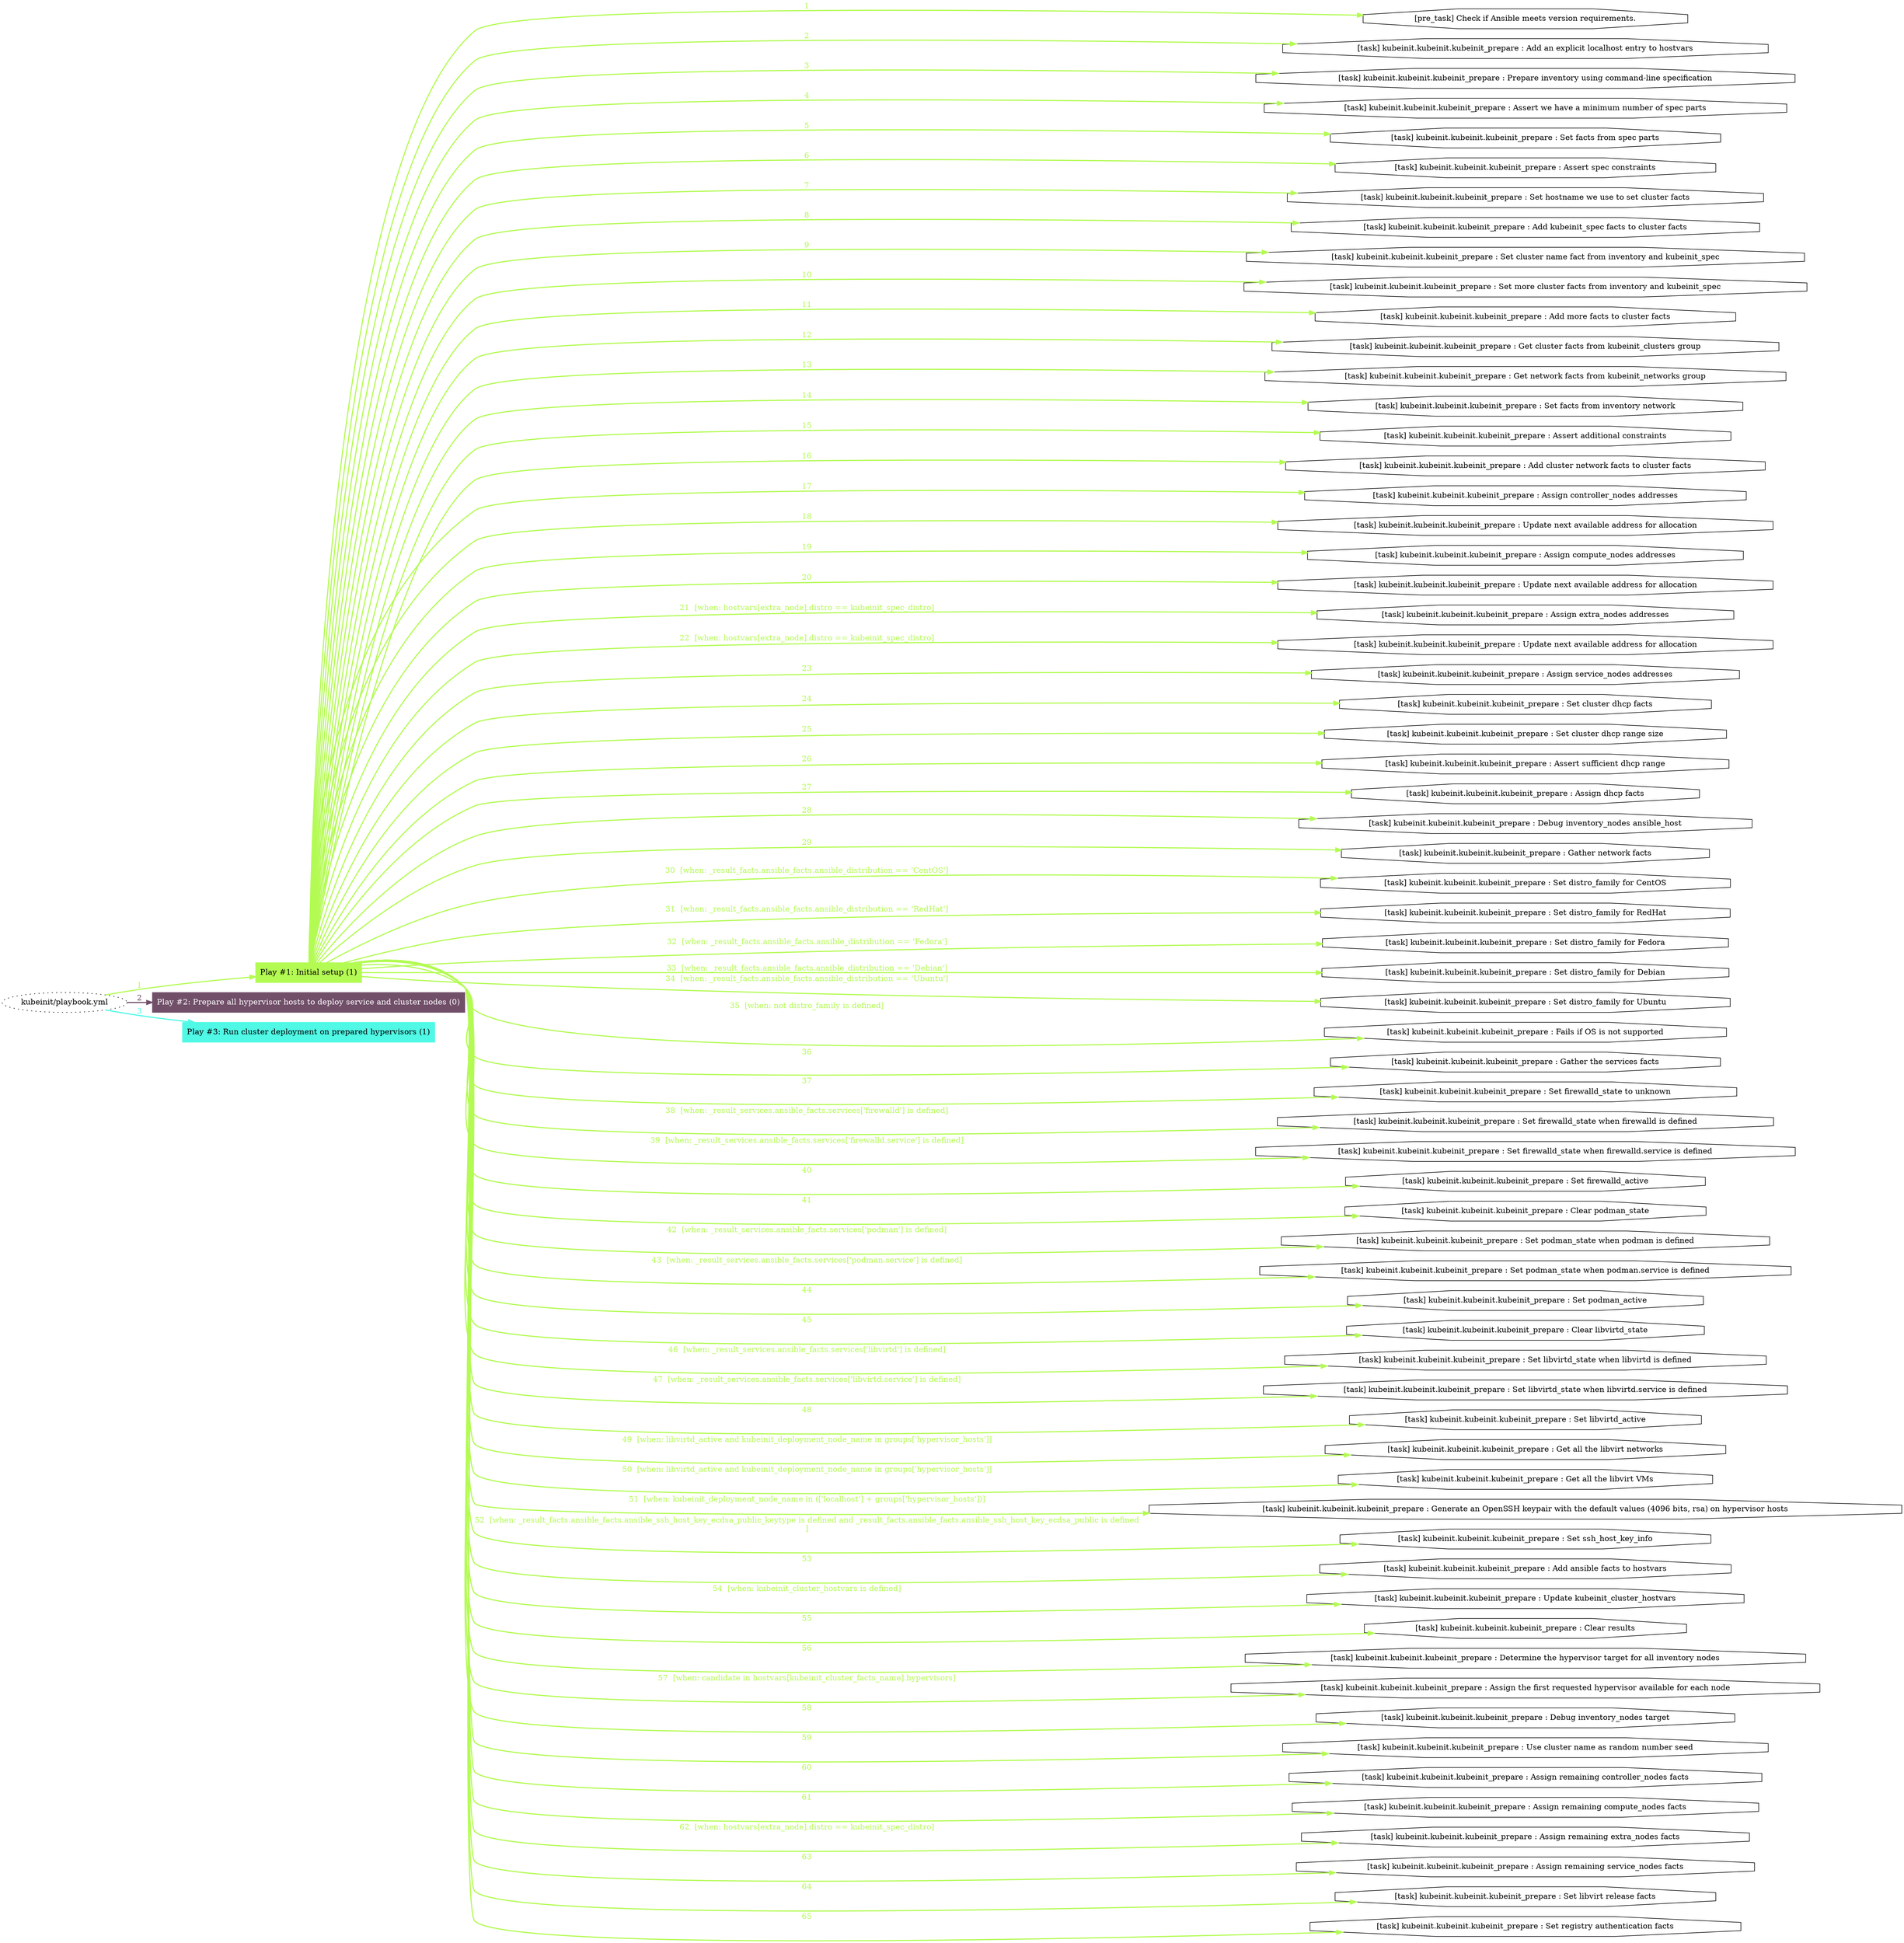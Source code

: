 digraph "kubeinit/playbook.yml "{
	graph [concentrate=true ordering=in rankdir=LR ratio=fill]
	edge [esep=5 sep=10]
	"kubeinit/playbook.yml" [id=root_node style=dotted]
	subgraph "Play #1: Initial setup (1) "{
		"Play #1: Initial setup (1)" [color="#b3fb53" fontcolor="#000000" id="play_dbd09d7d-def0-43e3-b917-aedf9511a833" shape=box style=filled tooltip=localhost]
		"kubeinit/playbook.yml" -> "Play #1: Initial setup (1)" [label=1 color="#b3fb53" fontcolor="#b3fb53" id="edge_03830e94-ee5d-4a65-95f1-3fc27db79681" style=bold]
		"pre_task_004ef989-9b74-4424-9a89-2fe721598ce1" [label="[pre_task] Check if Ansible meets version requirements." id="pre_task_004ef989-9b74-4424-9a89-2fe721598ce1" shape=octagon tooltip="[pre_task] Check if Ansible meets version requirements."]
		"Play #1: Initial setup (1)" -> "pre_task_004ef989-9b74-4424-9a89-2fe721598ce1" [label=1 color="#b3fb53" fontcolor="#b3fb53" id="edge_07d9a7d4-19e6-4898-9b24-53f899d37adc" style=bold]
		"task_9d71aa3d-1ac2-4fe6-b0af-d41a8431d118" [label="[task] kubeinit.kubeinit.kubeinit_prepare : Add an explicit localhost entry to hostvars" id="task_9d71aa3d-1ac2-4fe6-b0af-d41a8431d118" shape=octagon tooltip="[task] kubeinit.kubeinit.kubeinit_prepare : Add an explicit localhost entry to hostvars"]
		"Play #1: Initial setup (1)" -> "task_9d71aa3d-1ac2-4fe6-b0af-d41a8431d118" [label=2 color="#b3fb53" fontcolor="#b3fb53" id="edge_4b81d1a9-41d2-43c5-a1f4-672e4b98f3c5" style=bold]
		"task_c49fecdd-1dcd-4ddb-be13-da857f896857" [label="[task] kubeinit.kubeinit.kubeinit_prepare : Prepare inventory using command-line specification" id="task_c49fecdd-1dcd-4ddb-be13-da857f896857" shape=octagon tooltip="[task] kubeinit.kubeinit.kubeinit_prepare : Prepare inventory using command-line specification"]
		"Play #1: Initial setup (1)" -> "task_c49fecdd-1dcd-4ddb-be13-da857f896857" [label=3 color="#b3fb53" fontcolor="#b3fb53" id="edge_9702a75b-51d0-4c55-ba95-a3db9317c962" style=bold]
		"task_9d458194-5820-4456-a006-a0a45ef19d7b" [label="[task] kubeinit.kubeinit.kubeinit_prepare : Assert we have a minimum number of spec parts" id="task_9d458194-5820-4456-a006-a0a45ef19d7b" shape=octagon tooltip="[task] kubeinit.kubeinit.kubeinit_prepare : Assert we have a minimum number of spec parts"]
		"Play #1: Initial setup (1)" -> "task_9d458194-5820-4456-a006-a0a45ef19d7b" [label=4 color="#b3fb53" fontcolor="#b3fb53" id="edge_957386e0-56b8-40d5-906e-65236325cc59" style=bold]
		"task_aa430974-933e-4e7e-9403-70d1836c3062" [label="[task] kubeinit.kubeinit.kubeinit_prepare : Set facts from spec parts" id="task_aa430974-933e-4e7e-9403-70d1836c3062" shape=octagon tooltip="[task] kubeinit.kubeinit.kubeinit_prepare : Set facts from spec parts"]
		"Play #1: Initial setup (1)" -> "task_aa430974-933e-4e7e-9403-70d1836c3062" [label=5 color="#b3fb53" fontcolor="#b3fb53" id="edge_6b614f35-33a1-4860-8e4a-784c80696f3e" style=bold]
		"task_d6fe4a93-4a84-4a23-92c2-9e76f3bb6501" [label="[task] kubeinit.kubeinit.kubeinit_prepare : Assert spec constraints" id="task_d6fe4a93-4a84-4a23-92c2-9e76f3bb6501" shape=octagon tooltip="[task] kubeinit.kubeinit.kubeinit_prepare : Assert spec constraints"]
		"Play #1: Initial setup (1)" -> "task_d6fe4a93-4a84-4a23-92c2-9e76f3bb6501" [label=6 color="#b3fb53" fontcolor="#b3fb53" id="edge_54489eef-9835-4557-afc6-5c6e888af041" style=bold]
		"task_2e8e6f15-d2ef-4f48-bf09-563b7e4f1669" [label="[task] kubeinit.kubeinit.kubeinit_prepare : Set hostname we use to set cluster facts" id="task_2e8e6f15-d2ef-4f48-bf09-563b7e4f1669" shape=octagon tooltip="[task] kubeinit.kubeinit.kubeinit_prepare : Set hostname we use to set cluster facts"]
		"Play #1: Initial setup (1)" -> "task_2e8e6f15-d2ef-4f48-bf09-563b7e4f1669" [label=7 color="#b3fb53" fontcolor="#b3fb53" id="edge_f4c8fe48-2692-4bbb-a4da-6dc7be6b1091" style=bold]
		"task_3b906f43-87c7-4edf-9819-25b6575fa057" [label="[task] kubeinit.kubeinit.kubeinit_prepare : Add kubeinit_spec facts to cluster facts" id="task_3b906f43-87c7-4edf-9819-25b6575fa057" shape=octagon tooltip="[task] kubeinit.kubeinit.kubeinit_prepare : Add kubeinit_spec facts to cluster facts"]
		"Play #1: Initial setup (1)" -> "task_3b906f43-87c7-4edf-9819-25b6575fa057" [label=8 color="#b3fb53" fontcolor="#b3fb53" id="edge_92500374-65f4-44cb-bfe4-53f788c17384" style=bold]
		"task_833551ad-e83d-490c-908a-f28fdc36b675" [label="[task] kubeinit.kubeinit.kubeinit_prepare : Set cluster name fact from inventory and kubeinit_spec" id="task_833551ad-e83d-490c-908a-f28fdc36b675" shape=octagon tooltip="[task] kubeinit.kubeinit.kubeinit_prepare : Set cluster name fact from inventory and kubeinit_spec"]
		"Play #1: Initial setup (1)" -> "task_833551ad-e83d-490c-908a-f28fdc36b675" [label=9 color="#b3fb53" fontcolor="#b3fb53" id="edge_cad6837c-06bb-408b-8513-752bf893bddf" style=bold]
		"task_f167974b-56ab-4912-9b5a-78901ccd69b9" [label="[task] kubeinit.kubeinit.kubeinit_prepare : Set more cluster facts from inventory and kubeinit_spec" id="task_f167974b-56ab-4912-9b5a-78901ccd69b9" shape=octagon tooltip="[task] kubeinit.kubeinit.kubeinit_prepare : Set more cluster facts from inventory and kubeinit_spec"]
		"Play #1: Initial setup (1)" -> "task_f167974b-56ab-4912-9b5a-78901ccd69b9" [label=10 color="#b3fb53" fontcolor="#b3fb53" id="edge_15a6d1f5-40f6-4558-89c3-21804807a838" style=bold]
		"task_b50d0db8-27c4-4254-a034-ebfa6c123175" [label="[task] kubeinit.kubeinit.kubeinit_prepare : Add more facts to cluster facts" id="task_b50d0db8-27c4-4254-a034-ebfa6c123175" shape=octagon tooltip="[task] kubeinit.kubeinit.kubeinit_prepare : Add more facts to cluster facts"]
		"Play #1: Initial setup (1)" -> "task_b50d0db8-27c4-4254-a034-ebfa6c123175" [label=11 color="#b3fb53" fontcolor="#b3fb53" id="edge_c8316634-8cc1-4850-ac44-49614aa27d5a" style=bold]
		"task_162957f4-2508-4f66-913e-cb4feed1bb41" [label="[task] kubeinit.kubeinit.kubeinit_prepare : Get cluster facts from kubeinit_clusters group" id="task_162957f4-2508-4f66-913e-cb4feed1bb41" shape=octagon tooltip="[task] kubeinit.kubeinit.kubeinit_prepare : Get cluster facts from kubeinit_clusters group"]
		"Play #1: Initial setup (1)" -> "task_162957f4-2508-4f66-913e-cb4feed1bb41" [label=12 color="#b3fb53" fontcolor="#b3fb53" id="edge_76ec130a-5ab1-4650-8de2-0ac0a44aa00d" style=bold]
		"task_4a4dff38-da6c-40db-a8f6-78fa9fc0e14a" [label="[task] kubeinit.kubeinit.kubeinit_prepare : Get network facts from kubeinit_networks group" id="task_4a4dff38-da6c-40db-a8f6-78fa9fc0e14a" shape=octagon tooltip="[task] kubeinit.kubeinit.kubeinit_prepare : Get network facts from kubeinit_networks group"]
		"Play #1: Initial setup (1)" -> "task_4a4dff38-da6c-40db-a8f6-78fa9fc0e14a" [label=13 color="#b3fb53" fontcolor="#b3fb53" id="edge_8e9aa1ab-ffb8-4346-98ec-b95e43c8b135" style=bold]
		"task_6881b6bf-7991-4113-8f61-d90637841f15" [label="[task] kubeinit.kubeinit.kubeinit_prepare : Set facts from inventory network" id="task_6881b6bf-7991-4113-8f61-d90637841f15" shape=octagon tooltip="[task] kubeinit.kubeinit.kubeinit_prepare : Set facts from inventory network"]
		"Play #1: Initial setup (1)" -> "task_6881b6bf-7991-4113-8f61-d90637841f15" [label=14 color="#b3fb53" fontcolor="#b3fb53" id="edge_072e06e1-b5a7-4fd4-abba-b88f19d3277f" style=bold]
		"task_e89c59e0-de2b-4aad-9c6a-3079aa020683" [label="[task] kubeinit.kubeinit.kubeinit_prepare : Assert additional constraints" id="task_e89c59e0-de2b-4aad-9c6a-3079aa020683" shape=octagon tooltip="[task] kubeinit.kubeinit.kubeinit_prepare : Assert additional constraints"]
		"Play #1: Initial setup (1)" -> "task_e89c59e0-de2b-4aad-9c6a-3079aa020683" [label=15 color="#b3fb53" fontcolor="#b3fb53" id="edge_7f68ea93-3686-4c3d-b589-0398e6b2df30" style=bold]
		"task_30e5cc75-4888-415a-822e-1a78a25f68f3" [label="[task] kubeinit.kubeinit.kubeinit_prepare : Add cluster network facts to cluster facts" id="task_30e5cc75-4888-415a-822e-1a78a25f68f3" shape=octagon tooltip="[task] kubeinit.kubeinit.kubeinit_prepare : Add cluster network facts to cluster facts"]
		"Play #1: Initial setup (1)" -> "task_30e5cc75-4888-415a-822e-1a78a25f68f3" [label=16 color="#b3fb53" fontcolor="#b3fb53" id="edge_e7d2dcfc-01c4-43a4-b434-65fdf4305286" style=bold]
		"task_15864a60-c5cf-4dc3-bacc-1624b32e2dbc" [label="[task] kubeinit.kubeinit.kubeinit_prepare : Assign controller_nodes addresses" id="task_15864a60-c5cf-4dc3-bacc-1624b32e2dbc" shape=octagon tooltip="[task] kubeinit.kubeinit.kubeinit_prepare : Assign controller_nodes addresses"]
		"Play #1: Initial setup (1)" -> "task_15864a60-c5cf-4dc3-bacc-1624b32e2dbc" [label=17 color="#b3fb53" fontcolor="#b3fb53" id="edge_09ad50f5-30aa-4912-8493-e950581a3514" style=bold]
		"task_d973ebba-4123-4c5f-85ba-9f56ff1117f2" [label="[task] kubeinit.kubeinit.kubeinit_prepare : Update next available address for allocation" id="task_d973ebba-4123-4c5f-85ba-9f56ff1117f2" shape=octagon tooltip="[task] kubeinit.kubeinit.kubeinit_prepare : Update next available address for allocation"]
		"Play #1: Initial setup (1)" -> "task_d973ebba-4123-4c5f-85ba-9f56ff1117f2" [label=18 color="#b3fb53" fontcolor="#b3fb53" id="edge_41da9dc2-a903-47da-9d58-2eefe10fc427" style=bold]
		"task_bd6552e6-2c19-4d6d-9600-014db2c00ca2" [label="[task] kubeinit.kubeinit.kubeinit_prepare : Assign compute_nodes addresses" id="task_bd6552e6-2c19-4d6d-9600-014db2c00ca2" shape=octagon tooltip="[task] kubeinit.kubeinit.kubeinit_prepare : Assign compute_nodes addresses"]
		"Play #1: Initial setup (1)" -> "task_bd6552e6-2c19-4d6d-9600-014db2c00ca2" [label=19 color="#b3fb53" fontcolor="#b3fb53" id="edge_5b89bf34-0ae7-4210-b1b1-7d0f8057881a" style=bold]
		"task_9430f47d-ccda-44fb-9326-6d25e6f4295e" [label="[task] kubeinit.kubeinit.kubeinit_prepare : Update next available address for allocation" id="task_9430f47d-ccda-44fb-9326-6d25e6f4295e" shape=octagon tooltip="[task] kubeinit.kubeinit.kubeinit_prepare : Update next available address for allocation"]
		"Play #1: Initial setup (1)" -> "task_9430f47d-ccda-44fb-9326-6d25e6f4295e" [label=20 color="#b3fb53" fontcolor="#b3fb53" id="edge_0e029a9b-7900-4e10-bcab-44fb4dbab813" style=bold]
		"task_22c55aaa-302c-4563-8c60-661887df68e5" [label="[task] kubeinit.kubeinit.kubeinit_prepare : Assign extra_nodes addresses" id="task_22c55aaa-302c-4563-8c60-661887df68e5" shape=octagon tooltip="[task] kubeinit.kubeinit.kubeinit_prepare : Assign extra_nodes addresses"]
		"Play #1: Initial setup (1)" -> "task_22c55aaa-302c-4563-8c60-661887df68e5" [label="21  [when: hostvars[extra_node].distro == kubeinit_spec_distro]" color="#b3fb53" fontcolor="#b3fb53" id="edge_d5bab349-fcf7-4750-b809-925f1ed16f00" style=bold]
		"task_1974d464-b9e9-43c9-8c81-393204c6f6be" [label="[task] kubeinit.kubeinit.kubeinit_prepare : Update next available address for allocation" id="task_1974d464-b9e9-43c9-8c81-393204c6f6be" shape=octagon tooltip="[task] kubeinit.kubeinit.kubeinit_prepare : Update next available address for allocation"]
		"Play #1: Initial setup (1)" -> "task_1974d464-b9e9-43c9-8c81-393204c6f6be" [label="22  [when: hostvars[extra_node].distro == kubeinit_spec_distro]" color="#b3fb53" fontcolor="#b3fb53" id="edge_6a4aaaab-c36a-4b34-abfb-64478e498429" style=bold]
		"task_34953ec2-159d-4654-94b1-8f215ffd86be" [label="[task] kubeinit.kubeinit.kubeinit_prepare : Assign service_nodes addresses" id="task_34953ec2-159d-4654-94b1-8f215ffd86be" shape=octagon tooltip="[task] kubeinit.kubeinit.kubeinit_prepare : Assign service_nodes addresses"]
		"Play #1: Initial setup (1)" -> "task_34953ec2-159d-4654-94b1-8f215ffd86be" [label=23 color="#b3fb53" fontcolor="#b3fb53" id="edge_35209c85-a96f-4d51-ad31-a281c4da91ce" style=bold]
		"task_4bd70c22-7563-4c10-9def-38605ce77b28" [label="[task] kubeinit.kubeinit.kubeinit_prepare : Set cluster dhcp facts" id="task_4bd70c22-7563-4c10-9def-38605ce77b28" shape=octagon tooltip="[task] kubeinit.kubeinit.kubeinit_prepare : Set cluster dhcp facts"]
		"Play #1: Initial setup (1)" -> "task_4bd70c22-7563-4c10-9def-38605ce77b28" [label=24 color="#b3fb53" fontcolor="#b3fb53" id="edge_ef0f0742-654f-41c7-b2c2-e1dabb221dd2" style=bold]
		"task_ff340b48-b708-475e-aece-57971e25b74b" [label="[task] kubeinit.kubeinit.kubeinit_prepare : Set cluster dhcp range size" id="task_ff340b48-b708-475e-aece-57971e25b74b" shape=octagon tooltip="[task] kubeinit.kubeinit.kubeinit_prepare : Set cluster dhcp range size"]
		"Play #1: Initial setup (1)" -> "task_ff340b48-b708-475e-aece-57971e25b74b" [label=25 color="#b3fb53" fontcolor="#b3fb53" id="edge_3bdad90d-c553-47fb-a391-2387b2cbb30b" style=bold]
		"task_096f5859-2661-468e-b74c-e9b31f4e9550" [label="[task] kubeinit.kubeinit.kubeinit_prepare : Assert sufficient dhcp range" id="task_096f5859-2661-468e-b74c-e9b31f4e9550" shape=octagon tooltip="[task] kubeinit.kubeinit.kubeinit_prepare : Assert sufficient dhcp range"]
		"Play #1: Initial setup (1)" -> "task_096f5859-2661-468e-b74c-e9b31f4e9550" [label=26 color="#b3fb53" fontcolor="#b3fb53" id="edge_6b89a309-c953-491e-a68f-b7ea41f66c31" style=bold]
		"task_9e1546b2-f0a3-444e-97c4-110bb79f14a0" [label="[task] kubeinit.kubeinit.kubeinit_prepare : Assign dhcp facts" id="task_9e1546b2-f0a3-444e-97c4-110bb79f14a0" shape=octagon tooltip="[task] kubeinit.kubeinit.kubeinit_prepare : Assign dhcp facts"]
		"Play #1: Initial setup (1)" -> "task_9e1546b2-f0a3-444e-97c4-110bb79f14a0" [label=27 color="#b3fb53" fontcolor="#b3fb53" id="edge_9e9cda68-9d06-4bb3-8f92-bde7e592fb6f" style=bold]
		"task_7eb04b0d-38f3-4da5-a034-65759b0ed5a2" [label="[task] kubeinit.kubeinit.kubeinit_prepare : Debug inventory_nodes ansible_host" id="task_7eb04b0d-38f3-4da5-a034-65759b0ed5a2" shape=octagon tooltip="[task] kubeinit.kubeinit.kubeinit_prepare : Debug inventory_nodes ansible_host"]
		"Play #1: Initial setup (1)" -> "task_7eb04b0d-38f3-4da5-a034-65759b0ed5a2" [label=28 color="#b3fb53" fontcolor="#b3fb53" id="edge_6a57e4fd-13cd-4559-a033-9dd8b63ac7cf" style=bold]
		"task_68b73010-f984-4384-867f-67339544345c" [label="[task] kubeinit.kubeinit.kubeinit_prepare : Gather network facts" id="task_68b73010-f984-4384-867f-67339544345c" shape=octagon tooltip="[task] kubeinit.kubeinit.kubeinit_prepare : Gather network facts"]
		"Play #1: Initial setup (1)" -> "task_68b73010-f984-4384-867f-67339544345c" [label=29 color="#b3fb53" fontcolor="#b3fb53" id="edge_9f282ff4-65b5-45c1-9284-b7f260dcb0cc" style=bold]
		"task_7005eca7-9e23-47af-9ed3-5ad8c7fad3ed" [label="[task] kubeinit.kubeinit.kubeinit_prepare : Set distro_family for CentOS" id="task_7005eca7-9e23-47af-9ed3-5ad8c7fad3ed" shape=octagon tooltip="[task] kubeinit.kubeinit.kubeinit_prepare : Set distro_family for CentOS"]
		"Play #1: Initial setup (1)" -> "task_7005eca7-9e23-47af-9ed3-5ad8c7fad3ed" [label="30  [when: _result_facts.ansible_facts.ansible_distribution == 'CentOS']" color="#b3fb53" fontcolor="#b3fb53" id="edge_1560cfda-f792-443c-9784-cd4a1c27511f" style=bold]
		"task_a885d143-af64-4ee8-b65f-e90408ba81e9" [label="[task] kubeinit.kubeinit.kubeinit_prepare : Set distro_family for RedHat" id="task_a885d143-af64-4ee8-b65f-e90408ba81e9" shape=octagon tooltip="[task] kubeinit.kubeinit.kubeinit_prepare : Set distro_family for RedHat"]
		"Play #1: Initial setup (1)" -> "task_a885d143-af64-4ee8-b65f-e90408ba81e9" [label="31  [when: _result_facts.ansible_facts.ansible_distribution == 'RedHat']" color="#b3fb53" fontcolor="#b3fb53" id="edge_cdcab738-1335-4cb7-b3f5-164115ece361" style=bold]
		"task_05b4f09a-4f5f-4197-9495-b13b11143162" [label="[task] kubeinit.kubeinit.kubeinit_prepare : Set distro_family for Fedora" id="task_05b4f09a-4f5f-4197-9495-b13b11143162" shape=octagon tooltip="[task] kubeinit.kubeinit.kubeinit_prepare : Set distro_family for Fedora"]
		"Play #1: Initial setup (1)" -> "task_05b4f09a-4f5f-4197-9495-b13b11143162" [label="32  [when: _result_facts.ansible_facts.ansible_distribution == 'Fedora']" color="#b3fb53" fontcolor="#b3fb53" id="edge_675c6d31-4f6d-401b-b72b-5268d07f30ec" style=bold]
		"task_a4cd9cf0-f3ff-4b7c-a8bb-0068ef1bd920" [label="[task] kubeinit.kubeinit.kubeinit_prepare : Set distro_family for Debian" id="task_a4cd9cf0-f3ff-4b7c-a8bb-0068ef1bd920" shape=octagon tooltip="[task] kubeinit.kubeinit.kubeinit_prepare : Set distro_family for Debian"]
		"Play #1: Initial setup (1)" -> "task_a4cd9cf0-f3ff-4b7c-a8bb-0068ef1bd920" [label="33  [when: _result_facts.ansible_facts.ansible_distribution == 'Debian']" color="#b3fb53" fontcolor="#b3fb53" id="edge_3ca63866-aec0-4b5b-a369-ac0514b9b5be" style=bold]
		"task_88bb1e7e-6914-4e81-a9e5-13dfb5ed8726" [label="[task] kubeinit.kubeinit.kubeinit_prepare : Set distro_family for Ubuntu" id="task_88bb1e7e-6914-4e81-a9e5-13dfb5ed8726" shape=octagon tooltip="[task] kubeinit.kubeinit.kubeinit_prepare : Set distro_family for Ubuntu"]
		"Play #1: Initial setup (1)" -> "task_88bb1e7e-6914-4e81-a9e5-13dfb5ed8726" [label="34  [when: _result_facts.ansible_facts.ansible_distribution == 'Ubuntu']" color="#b3fb53" fontcolor="#b3fb53" id="edge_34117934-ce8d-4c41-be32-2d591a6cc4b3" style=bold]
		"task_01f27393-07df-49c8-97bb-754195607a5e" [label="[task] kubeinit.kubeinit.kubeinit_prepare : Fails if OS is not supported" id="task_01f27393-07df-49c8-97bb-754195607a5e" shape=octagon tooltip="[task] kubeinit.kubeinit.kubeinit_prepare : Fails if OS is not supported"]
		"Play #1: Initial setup (1)" -> "task_01f27393-07df-49c8-97bb-754195607a5e" [label="35  [when: not distro_family is defined]" color="#b3fb53" fontcolor="#b3fb53" id="edge_7942d0dc-51c1-462e-8173-0c52758d5a21" style=bold]
		"task_f5a15b87-e330-47aa-8092-d74c55561f6d" [label="[task] kubeinit.kubeinit.kubeinit_prepare : Gather the services facts" id="task_f5a15b87-e330-47aa-8092-d74c55561f6d" shape=octagon tooltip="[task] kubeinit.kubeinit.kubeinit_prepare : Gather the services facts"]
		"Play #1: Initial setup (1)" -> "task_f5a15b87-e330-47aa-8092-d74c55561f6d" [label=36 color="#b3fb53" fontcolor="#b3fb53" id="edge_9ef6107f-4e18-42f4-aec7-f00d7d60ec5e" style=bold]
		"task_cbf45588-f679-497d-af7c-47b5536b95a5" [label="[task] kubeinit.kubeinit.kubeinit_prepare : Set firewalld_state to unknown" id="task_cbf45588-f679-497d-af7c-47b5536b95a5" shape=octagon tooltip="[task] kubeinit.kubeinit.kubeinit_prepare : Set firewalld_state to unknown"]
		"Play #1: Initial setup (1)" -> "task_cbf45588-f679-497d-af7c-47b5536b95a5" [label=37 color="#b3fb53" fontcolor="#b3fb53" id="edge_d4aac111-9f3a-477b-b6d0-deb9cb806ddd" style=bold]
		"task_473cc25f-0a7e-409a-9141-3c9b7815b04d" [label="[task] kubeinit.kubeinit.kubeinit_prepare : Set firewalld_state when firewalld is defined" id="task_473cc25f-0a7e-409a-9141-3c9b7815b04d" shape=octagon tooltip="[task] kubeinit.kubeinit.kubeinit_prepare : Set firewalld_state when firewalld is defined"]
		"Play #1: Initial setup (1)" -> "task_473cc25f-0a7e-409a-9141-3c9b7815b04d" [label="38  [when: _result_services.ansible_facts.services['firewalld'] is defined]" color="#b3fb53" fontcolor="#b3fb53" id="edge_15fd0f3c-973a-45c6-bd47-4a3f015a2ec9" style=bold]
		"task_3cf615fa-0774-41d9-b833-8778560fe0cb" [label="[task] kubeinit.kubeinit.kubeinit_prepare : Set firewalld_state when firewalld.service is defined" id="task_3cf615fa-0774-41d9-b833-8778560fe0cb" shape=octagon tooltip="[task] kubeinit.kubeinit.kubeinit_prepare : Set firewalld_state when firewalld.service is defined"]
		"Play #1: Initial setup (1)" -> "task_3cf615fa-0774-41d9-b833-8778560fe0cb" [label="39  [when: _result_services.ansible_facts.services['firewalld.service'] is defined]" color="#b3fb53" fontcolor="#b3fb53" id="edge_1821ea7c-4c1d-4d06-b039-e75f9d802bb8" style=bold]
		"task_be746ffd-8dc0-4dc8-a3a5-ff7c15329b5f" [label="[task] kubeinit.kubeinit.kubeinit_prepare : Set firewalld_active" id="task_be746ffd-8dc0-4dc8-a3a5-ff7c15329b5f" shape=octagon tooltip="[task] kubeinit.kubeinit.kubeinit_prepare : Set firewalld_active"]
		"Play #1: Initial setup (1)" -> "task_be746ffd-8dc0-4dc8-a3a5-ff7c15329b5f" [label=40 color="#b3fb53" fontcolor="#b3fb53" id="edge_b1f6d661-1852-4daa-be32-6c312e100a3e" style=bold]
		"task_a44266a0-70fe-41e4-aa21-f354c0095489" [label="[task] kubeinit.kubeinit.kubeinit_prepare : Clear podman_state" id="task_a44266a0-70fe-41e4-aa21-f354c0095489" shape=octagon tooltip="[task] kubeinit.kubeinit.kubeinit_prepare : Clear podman_state"]
		"Play #1: Initial setup (1)" -> "task_a44266a0-70fe-41e4-aa21-f354c0095489" [label=41 color="#b3fb53" fontcolor="#b3fb53" id="edge_4c5d36c2-f0c3-4fd4-ae3b-37e36d584207" style=bold]
		"task_a50696c6-80b7-4ea3-82b9-d69d486edc0c" [label="[task] kubeinit.kubeinit.kubeinit_prepare : Set podman_state when podman is defined" id="task_a50696c6-80b7-4ea3-82b9-d69d486edc0c" shape=octagon tooltip="[task] kubeinit.kubeinit.kubeinit_prepare : Set podman_state when podman is defined"]
		"Play #1: Initial setup (1)" -> "task_a50696c6-80b7-4ea3-82b9-d69d486edc0c" [label="42  [when: _result_services.ansible_facts.services['podman'] is defined]" color="#b3fb53" fontcolor="#b3fb53" id="edge_d2a0442c-e68a-412a-8b4f-5ad986fbf92d" style=bold]
		"task_1a5f1717-ec9a-4cb0-afce-b721e5774a5e" [label="[task] kubeinit.kubeinit.kubeinit_prepare : Set podman_state when podman.service is defined" id="task_1a5f1717-ec9a-4cb0-afce-b721e5774a5e" shape=octagon tooltip="[task] kubeinit.kubeinit.kubeinit_prepare : Set podman_state when podman.service is defined"]
		"Play #1: Initial setup (1)" -> "task_1a5f1717-ec9a-4cb0-afce-b721e5774a5e" [label="43  [when: _result_services.ansible_facts.services['podman.service'] is defined]" color="#b3fb53" fontcolor="#b3fb53" id="edge_04045ea0-5873-4b9d-89ee-9d35bd035740" style=bold]
		"task_de9a4303-ad9d-467b-ac2e-a96e7e5c8724" [label="[task] kubeinit.kubeinit.kubeinit_prepare : Set podman_active" id="task_de9a4303-ad9d-467b-ac2e-a96e7e5c8724" shape=octagon tooltip="[task] kubeinit.kubeinit.kubeinit_prepare : Set podman_active"]
		"Play #1: Initial setup (1)" -> "task_de9a4303-ad9d-467b-ac2e-a96e7e5c8724" [label=44 color="#b3fb53" fontcolor="#b3fb53" id="edge_94f97141-6b38-474f-a980-9d080249463b" style=bold]
		"task_684029cc-b054-4a2b-8570-9b8c1cd7bf2e" [label="[task] kubeinit.kubeinit.kubeinit_prepare : Clear libvirtd_state" id="task_684029cc-b054-4a2b-8570-9b8c1cd7bf2e" shape=octagon tooltip="[task] kubeinit.kubeinit.kubeinit_prepare : Clear libvirtd_state"]
		"Play #1: Initial setup (1)" -> "task_684029cc-b054-4a2b-8570-9b8c1cd7bf2e" [label=45 color="#b3fb53" fontcolor="#b3fb53" id="edge_e5a4f96c-f63f-4a16-b1ef-6c01e85c5268" style=bold]
		"task_23cc0904-13c2-498d-8d21-a00bf28b8342" [label="[task] kubeinit.kubeinit.kubeinit_prepare : Set libvirtd_state when libvirtd is defined" id="task_23cc0904-13c2-498d-8d21-a00bf28b8342" shape=octagon tooltip="[task] kubeinit.kubeinit.kubeinit_prepare : Set libvirtd_state when libvirtd is defined"]
		"Play #1: Initial setup (1)" -> "task_23cc0904-13c2-498d-8d21-a00bf28b8342" [label="46  [when: _result_services.ansible_facts.services['libvirtd'] is defined]" color="#b3fb53" fontcolor="#b3fb53" id="edge_33c751f2-2e76-45b0-81ef-5c84864398d3" style=bold]
		"task_e4d3994f-821e-406f-8709-91d92c0cd0bd" [label="[task] kubeinit.kubeinit.kubeinit_prepare : Set libvirtd_state when libvirtd.service is defined" id="task_e4d3994f-821e-406f-8709-91d92c0cd0bd" shape=octagon tooltip="[task] kubeinit.kubeinit.kubeinit_prepare : Set libvirtd_state when libvirtd.service is defined"]
		"Play #1: Initial setup (1)" -> "task_e4d3994f-821e-406f-8709-91d92c0cd0bd" [label="47  [when: _result_services.ansible_facts.services['libvirtd.service'] is defined]" color="#b3fb53" fontcolor="#b3fb53" id="edge_f3bcd27f-07d9-405b-85c4-1af061c4b400" style=bold]
		"task_7acd2058-ed04-4c05-ad60-4ff2ce2d5949" [label="[task] kubeinit.kubeinit.kubeinit_prepare : Set libvirtd_active" id="task_7acd2058-ed04-4c05-ad60-4ff2ce2d5949" shape=octagon tooltip="[task] kubeinit.kubeinit.kubeinit_prepare : Set libvirtd_active"]
		"Play #1: Initial setup (1)" -> "task_7acd2058-ed04-4c05-ad60-4ff2ce2d5949" [label=48 color="#b3fb53" fontcolor="#b3fb53" id="edge_d750a5a7-1ea4-4d78-8b9c-f22094e473bd" style=bold]
		"task_413da8d4-a853-461b-9613-cbda3cfe59be" [label="[task] kubeinit.kubeinit.kubeinit_prepare : Get all the libvirt networks" id="task_413da8d4-a853-461b-9613-cbda3cfe59be" shape=octagon tooltip="[task] kubeinit.kubeinit.kubeinit_prepare : Get all the libvirt networks"]
		"Play #1: Initial setup (1)" -> "task_413da8d4-a853-461b-9613-cbda3cfe59be" [label="49  [when: libvirtd_active and kubeinit_deployment_node_name in groups['hypervisor_hosts']]" color="#b3fb53" fontcolor="#b3fb53" id="edge_df12ffcc-6b26-40fb-9a7d-e2b25d7df630" style=bold]
		"task_c013c333-4ea9-4c82-b7c8-9d218ef25f77" [label="[task] kubeinit.kubeinit.kubeinit_prepare : Get all the libvirt VMs" id="task_c013c333-4ea9-4c82-b7c8-9d218ef25f77" shape=octagon tooltip="[task] kubeinit.kubeinit.kubeinit_prepare : Get all the libvirt VMs"]
		"Play #1: Initial setup (1)" -> "task_c013c333-4ea9-4c82-b7c8-9d218ef25f77" [label="50  [when: libvirtd_active and kubeinit_deployment_node_name in groups['hypervisor_hosts']]" color="#b3fb53" fontcolor="#b3fb53" id="edge_ce3062c9-6ea1-4e9d-8e86-8dc7cf810e36" style=bold]
		"task_ff8f07aa-125d-479d-b0c8-7ba39f0bdbf9" [label="[task] kubeinit.kubeinit.kubeinit_prepare : Generate an OpenSSH keypair with the default values (4096 bits, rsa) on hypervisor hosts" id="task_ff8f07aa-125d-479d-b0c8-7ba39f0bdbf9" shape=octagon tooltip="[task] kubeinit.kubeinit.kubeinit_prepare : Generate an OpenSSH keypair with the default values (4096 bits, rsa) on hypervisor hosts"]
		"Play #1: Initial setup (1)" -> "task_ff8f07aa-125d-479d-b0c8-7ba39f0bdbf9" [label="51  [when: kubeinit_deployment_node_name in (['localhost'] + groups['hypervisor_hosts'])]" color="#b3fb53" fontcolor="#b3fb53" id="edge_9266d62e-771e-471e-af81-da79b91ade31" style=bold]
		"task_b1c3d8e3-41e0-4d0b-87ad-fabe32ae9f33" [label="[task] kubeinit.kubeinit.kubeinit_prepare : Set ssh_host_key_info" id="task_b1c3d8e3-41e0-4d0b-87ad-fabe32ae9f33" shape=octagon tooltip="[task] kubeinit.kubeinit.kubeinit_prepare : Set ssh_host_key_info"]
		"Play #1: Initial setup (1)" -> "task_b1c3d8e3-41e0-4d0b-87ad-fabe32ae9f33" [label="52  [when: _result_facts.ansible_facts.ansible_ssh_host_key_ecdsa_public_keytype is defined and _result_facts.ansible_facts.ansible_ssh_host_key_ecdsa_public is defined
]" color="#b3fb53" fontcolor="#b3fb53" id="edge_9e6a0421-64ce-47fa-a679-8f1c4eefa8fe" style=bold]
		"task_e02279ca-cd0c-42a5-aa95-faaf16c1ad1d" [label="[task] kubeinit.kubeinit.kubeinit_prepare : Add ansible facts to hostvars" id="task_e02279ca-cd0c-42a5-aa95-faaf16c1ad1d" shape=octagon tooltip="[task] kubeinit.kubeinit.kubeinit_prepare : Add ansible facts to hostvars"]
		"Play #1: Initial setup (1)" -> "task_e02279ca-cd0c-42a5-aa95-faaf16c1ad1d" [label=53 color="#b3fb53" fontcolor="#b3fb53" id="edge_9419ad9d-ac07-440b-aef3-15898b8c8c82" style=bold]
		"task_42476561-b03c-40e2-8e96-e509e39fda29" [label="[task] kubeinit.kubeinit.kubeinit_prepare : Update kubeinit_cluster_hostvars" id="task_42476561-b03c-40e2-8e96-e509e39fda29" shape=octagon tooltip="[task] kubeinit.kubeinit.kubeinit_prepare : Update kubeinit_cluster_hostvars"]
		"Play #1: Initial setup (1)" -> "task_42476561-b03c-40e2-8e96-e509e39fda29" [label="54  [when: kubeinit_cluster_hostvars is defined]" color="#b3fb53" fontcolor="#b3fb53" id="edge_e82390fe-859d-4864-bea9-fbf390497e57" style=bold]
		"task_4ff81e3e-f75c-46eb-8f88-a4508780cd19" [label="[task] kubeinit.kubeinit.kubeinit_prepare : Clear results" id="task_4ff81e3e-f75c-46eb-8f88-a4508780cd19" shape=octagon tooltip="[task] kubeinit.kubeinit.kubeinit_prepare : Clear results"]
		"Play #1: Initial setup (1)" -> "task_4ff81e3e-f75c-46eb-8f88-a4508780cd19" [label=55 color="#b3fb53" fontcolor="#b3fb53" id="edge_8515f616-c4e6-4fc6-8ae8-3f4b6ecfbd4f" style=bold]
		"task_47554392-fd3f-4b44-af24-4f2f1d2635db" [label="[task] kubeinit.kubeinit.kubeinit_prepare : Determine the hypervisor target for all inventory nodes" id="task_47554392-fd3f-4b44-af24-4f2f1d2635db" shape=octagon tooltip="[task] kubeinit.kubeinit.kubeinit_prepare : Determine the hypervisor target for all inventory nodes"]
		"Play #1: Initial setup (1)" -> "task_47554392-fd3f-4b44-af24-4f2f1d2635db" [label=56 color="#b3fb53" fontcolor="#b3fb53" id="edge_1a5c9815-a69c-473b-aa8b-43fb9a03bbb8" style=bold]
		"task_89d116e9-94f4-496e-b07f-cfcd914d2e1f" [label="[task] kubeinit.kubeinit.kubeinit_prepare : Assign the first requested hypervisor available for each node" id="task_89d116e9-94f4-496e-b07f-cfcd914d2e1f" shape=octagon tooltip="[task] kubeinit.kubeinit.kubeinit_prepare : Assign the first requested hypervisor available for each node"]
		"Play #1: Initial setup (1)" -> "task_89d116e9-94f4-496e-b07f-cfcd914d2e1f" [label="57  [when: candidate in hostvars[kubeinit_cluster_facts_name].hypervisors]" color="#b3fb53" fontcolor="#b3fb53" id="edge_e9f3feb3-9aaa-4144-9a27-22851f2c4a67" style=bold]
		"task_26a1e19d-f742-40dc-bdb7-c18dd1d927be" [label="[task] kubeinit.kubeinit.kubeinit_prepare : Debug inventory_nodes target" id="task_26a1e19d-f742-40dc-bdb7-c18dd1d927be" shape=octagon tooltip="[task] kubeinit.kubeinit.kubeinit_prepare : Debug inventory_nodes target"]
		"Play #1: Initial setup (1)" -> "task_26a1e19d-f742-40dc-bdb7-c18dd1d927be" [label=58 color="#b3fb53" fontcolor="#b3fb53" id="edge_515db5d3-3822-48cb-94cb-cba1a32509cd" style=bold]
		"task_9dfcc3d6-99ff-41f6-a3b0-80fe4ba08821" [label="[task] kubeinit.kubeinit.kubeinit_prepare : Use cluster name as random number seed" id="task_9dfcc3d6-99ff-41f6-a3b0-80fe4ba08821" shape=octagon tooltip="[task] kubeinit.kubeinit.kubeinit_prepare : Use cluster name as random number seed"]
		"Play #1: Initial setup (1)" -> "task_9dfcc3d6-99ff-41f6-a3b0-80fe4ba08821" [label=59 color="#b3fb53" fontcolor="#b3fb53" id="edge_4a272c26-fad2-4c32-aaa3-622f2602088e" style=bold]
		"task_b0fd6385-44bd-42db-90e4-d733dafd8e8b" [label="[task] kubeinit.kubeinit.kubeinit_prepare : Assign remaining controller_nodes facts" id="task_b0fd6385-44bd-42db-90e4-d733dafd8e8b" shape=octagon tooltip="[task] kubeinit.kubeinit.kubeinit_prepare : Assign remaining controller_nodes facts"]
		"Play #1: Initial setup (1)" -> "task_b0fd6385-44bd-42db-90e4-d733dafd8e8b" [label=60 color="#b3fb53" fontcolor="#b3fb53" id="edge_7f0c6e9b-d867-47c4-bd92-5d6ed1197fac" style=bold]
		"task_554e8f2f-ead8-4a76-ada5-297dc90deed2" [label="[task] kubeinit.kubeinit.kubeinit_prepare : Assign remaining compute_nodes facts" id="task_554e8f2f-ead8-4a76-ada5-297dc90deed2" shape=octagon tooltip="[task] kubeinit.kubeinit.kubeinit_prepare : Assign remaining compute_nodes facts"]
		"Play #1: Initial setup (1)" -> "task_554e8f2f-ead8-4a76-ada5-297dc90deed2" [label=61 color="#b3fb53" fontcolor="#b3fb53" id="edge_1423fead-a497-4247-8610-5b78a49d9257" style=bold]
		"task_cc8ac49d-51b1-4a77-bcd2-3f3fa1b15cc7" [label="[task] kubeinit.kubeinit.kubeinit_prepare : Assign remaining extra_nodes facts" id="task_cc8ac49d-51b1-4a77-bcd2-3f3fa1b15cc7" shape=octagon tooltip="[task] kubeinit.kubeinit.kubeinit_prepare : Assign remaining extra_nodes facts"]
		"Play #1: Initial setup (1)" -> "task_cc8ac49d-51b1-4a77-bcd2-3f3fa1b15cc7" [label="62  [when: hostvars[extra_node].distro == kubeinit_spec_distro]" color="#b3fb53" fontcolor="#b3fb53" id="edge_0b9801fa-b86e-4c24-b01b-9cc3a357315d" style=bold]
		"task_e45cc333-3700-4089-879e-681a29a58b78" [label="[task] kubeinit.kubeinit.kubeinit_prepare : Assign remaining service_nodes facts" id="task_e45cc333-3700-4089-879e-681a29a58b78" shape=octagon tooltip="[task] kubeinit.kubeinit.kubeinit_prepare : Assign remaining service_nodes facts"]
		"Play #1: Initial setup (1)" -> "task_e45cc333-3700-4089-879e-681a29a58b78" [label=63 color="#b3fb53" fontcolor="#b3fb53" id="edge_8263e5a1-8b18-4c9b-8e7d-2e1803e0d1c4" style=bold]
		"task_bbb31470-f3b6-4443-848a-b42019c4851a" [label="[task] kubeinit.kubeinit.kubeinit_prepare : Set libvirt release facts" id="task_bbb31470-f3b6-4443-848a-b42019c4851a" shape=octagon tooltip="[task] kubeinit.kubeinit.kubeinit_prepare : Set libvirt release facts"]
		"Play #1: Initial setup (1)" -> "task_bbb31470-f3b6-4443-848a-b42019c4851a" [label=64 color="#b3fb53" fontcolor="#b3fb53" id="edge_ff4522ac-c1bc-4df2-8833-bef60c32ab2b" style=bold]
		"task_60977315-8ac5-4517-9614-2c5f41f45896" [label="[task] kubeinit.kubeinit.kubeinit_prepare : Set registry authentication facts" id="task_60977315-8ac5-4517-9614-2c5f41f45896" shape=octagon tooltip="[task] kubeinit.kubeinit.kubeinit_prepare : Set registry authentication facts"]
		"Play #1: Initial setup (1)" -> "task_60977315-8ac5-4517-9614-2c5f41f45896" [label=65 color="#b3fb53" fontcolor="#b3fb53" id="edge_6b4f93b5-ec97-4041-84f3-1fd2b5499bad" style=bold]
	}
	subgraph "Play #2: Prepare all hypervisor hosts to deploy service and cluster nodes (0) "{
		"Play #2: Prepare all hypervisor hosts to deploy service and cluster nodes (0)" [color="#714f69" fontcolor="#ffffff" id="play_e985cf07-69a1-4a81-9f4b-cc3a7ed700ca" shape=box style=filled tooltip=""]
		"kubeinit/playbook.yml" -> "Play #2: Prepare all hypervisor hosts to deploy service and cluster nodes (0)" [label=2 color="#714f69" fontcolor="#714f69" id="edge_e1c8bf45-87e8-4c7a-b499-674d4f657f9d" style=bold]
	}
	subgraph "Play #3: Run cluster deployment on prepared hypervisors (1) "{
		"Play #3: Run cluster deployment on prepared hypervisors (1)" [color="#4ff9e5" fontcolor="#000000" id="play_a21ccce0-c1af-4cac-9a66-51e97d7da57f" shape=box style=filled tooltip=localhost]
		"kubeinit/playbook.yml" -> "Play #3: Run cluster deployment on prepared hypervisors (1)" [label=3 color="#4ff9e5" fontcolor="#4ff9e5" id="edge_ac96b523-541e-44c8-8a49-c38cf56b294c" style=bold]
	}
}
